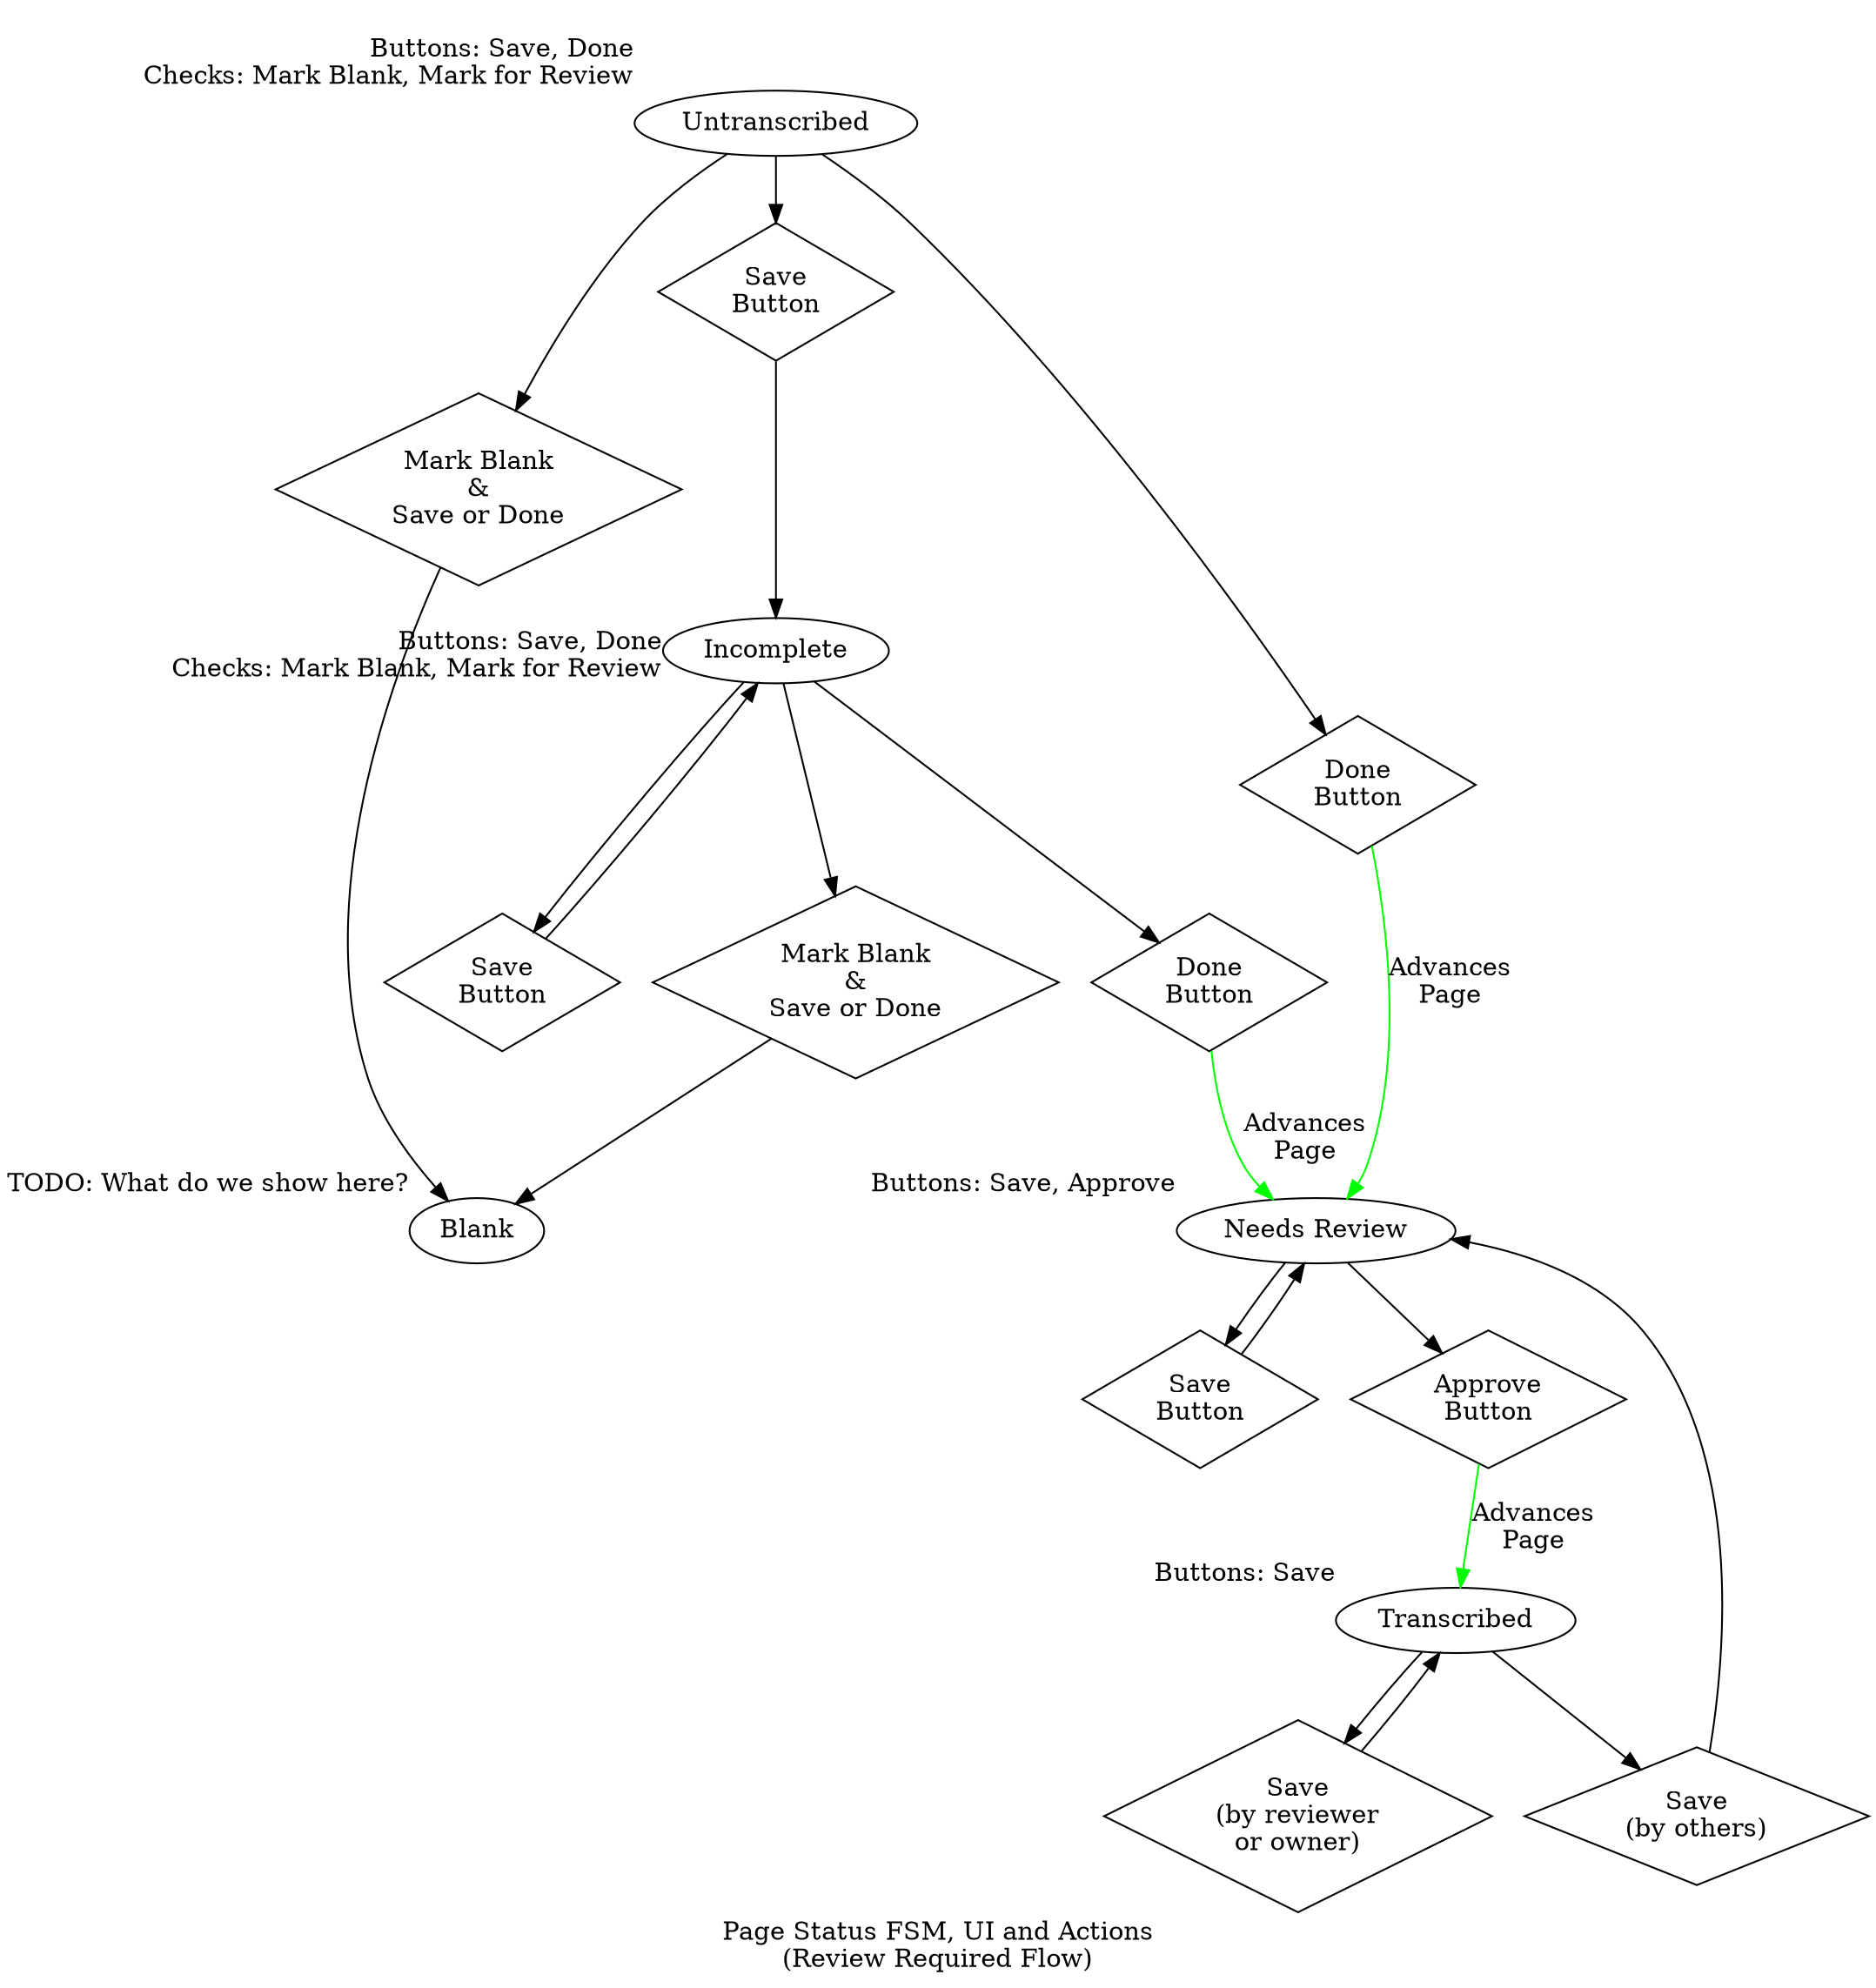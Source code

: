 digraph page_status_fsm {
  label="Page Status FSM, UI and Actions\n(Review Required Flow)";
//  rotate=90;
  overlap=false;
  splines=true;
  rankdir="TB";

  subgraph required_flow {
    label="Required Review Workflow";

    rstart[
      label="Untranscribed",
      xlabel="\rButtons: Save, Done\rChecks: Mark Blank, Mark for Review"
      // TODO shade to look initial?  In progress? Not complete?
    ];
    { rank=source; rstart; }

    rsave_to_untranscribed[
      label="Save\nButton",
      shape=diamond
    ];

    rstart -> rsave_to_untranscribed;

    rmark_blank_to_untranscribed[
      label="Mark Blank\n&\nSave or Done",
      shape=diamond
    ];




    rincomplete[
      label="Incomplete",
      xlabel="\rButtons: Save, Done\rChecks: Mark Blank, Mark for Review"
    ];

    rsave_to_untranscribed -> rincomplete;

    rsave_to_incomplete[
      label="Save\nButton",
      shape=diamond
    ];


    rincomplete -> rsave_to_incomplete;
    rsave_to_incomplete -> rincomplete;


    rmark_blank_to_incomplete[
      label="Mark Blank\n&\nSave or Done",
      shape=diamond
    ];

 
    rblank[
      label="Blank",
      // TODO what do we show here already?
      xlabel="\rTODO: What do we show here?"
    ];

    
    rstart -> rmark_blank_to_untranscribed;
    rmark_blank_to_untranscribed -> rblank;

    rincomplete -> rmark_blank_to_incomplete;
    rmark_blank_to_incomplete -> rblank;



    rneeds_review[
      label="Needs Review",
      xlabel="\rButtons: Save, Approve"
    ]

    rdone_to_untranscribed[
      label="Done\nButton",
      shape=diamond
    ];

    rdone_to_incomplete[
      label="Done\nButton",
      shape=diamond
    ];
    
    rincomplete -> rdone_to_incomplete;
    rdone_to_incomplete -> rneeds_review[label="Advances\nPage",color=green];

    rsave_to_needs_review[
      label="Save\nButton",
      shape=diamond
    ];
    rneeds_review -> rsave_to_needs_review;
    rsave_to_needs_review -> rneeds_review;



    rtranscribed[
      label="Transcribed",
      xlabel="\rButtons: Save"
    ];



    rapprove_to_needs_review[
      label="Approve\nButton",
      shape=diamond
    ];

    rneeds_review -> rapprove_to_needs_review;
    rapprove_to_needs_review -> rtranscribed[label="Advances\nPage",color=green];

    rsave_to_transcribed_reviewer[
      label="Save\n(by reviewer\nor owner)",
      shape=diamond
    ];

    rsave_to_transcribed_nonreviewer[
      label="Save\n(by others)",
      shape=diamond
    ];


    rtranscribed -> rsave_to_transcribed_reviewer;
    rsave_to_transcribed_reviewer -> rtranscribed;

    rtranscribed -> rsave_to_transcribed_nonreviewer;
    rsave_to_transcribed_nonreviewer -> rneeds_review;

    rstart -> rdone_to_untranscribed;
    rdone_to_untranscribed -> rneeds_review[label="Advances\nPage",color=green];

    //indexed[
    //  label="Indexed",
    //  xlabel="\rButtons: Save\rChecks: Mark Blank, Mark for Review"
    //];

    // TODO deal with translation

  };



}
